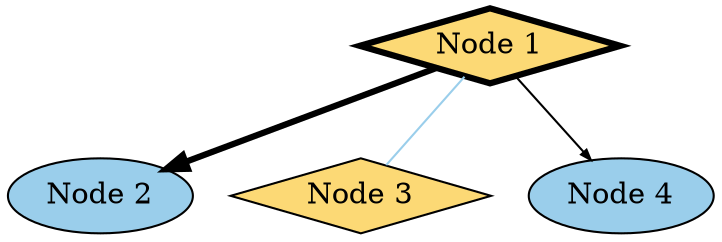 digraph {
    /* declare the node & style them */
    "Node 1" [shape=diamond, penwidth=3, style=filled, fillcolor="#FCD975"];
    "Node 2" [style=filled,fillcolor="#9ACEEB" ];
    "Node 3" [shape=diamond, style=filled, fillcolor="#FCD975" ];
    "Node 4" [style=filled, fillcolor="#9ACEEB" ]

    /* declare the edges & style them */
    "Node 1" -> "Node 2" [dir=down, weight=1, penwidth=3] ;
    "Node 1" -> "Node 3" [dir=none, color="#9ACEEB"] ;
    "Node 1" -> "Node 4" [arrowsize=.5, weight=2.]
}